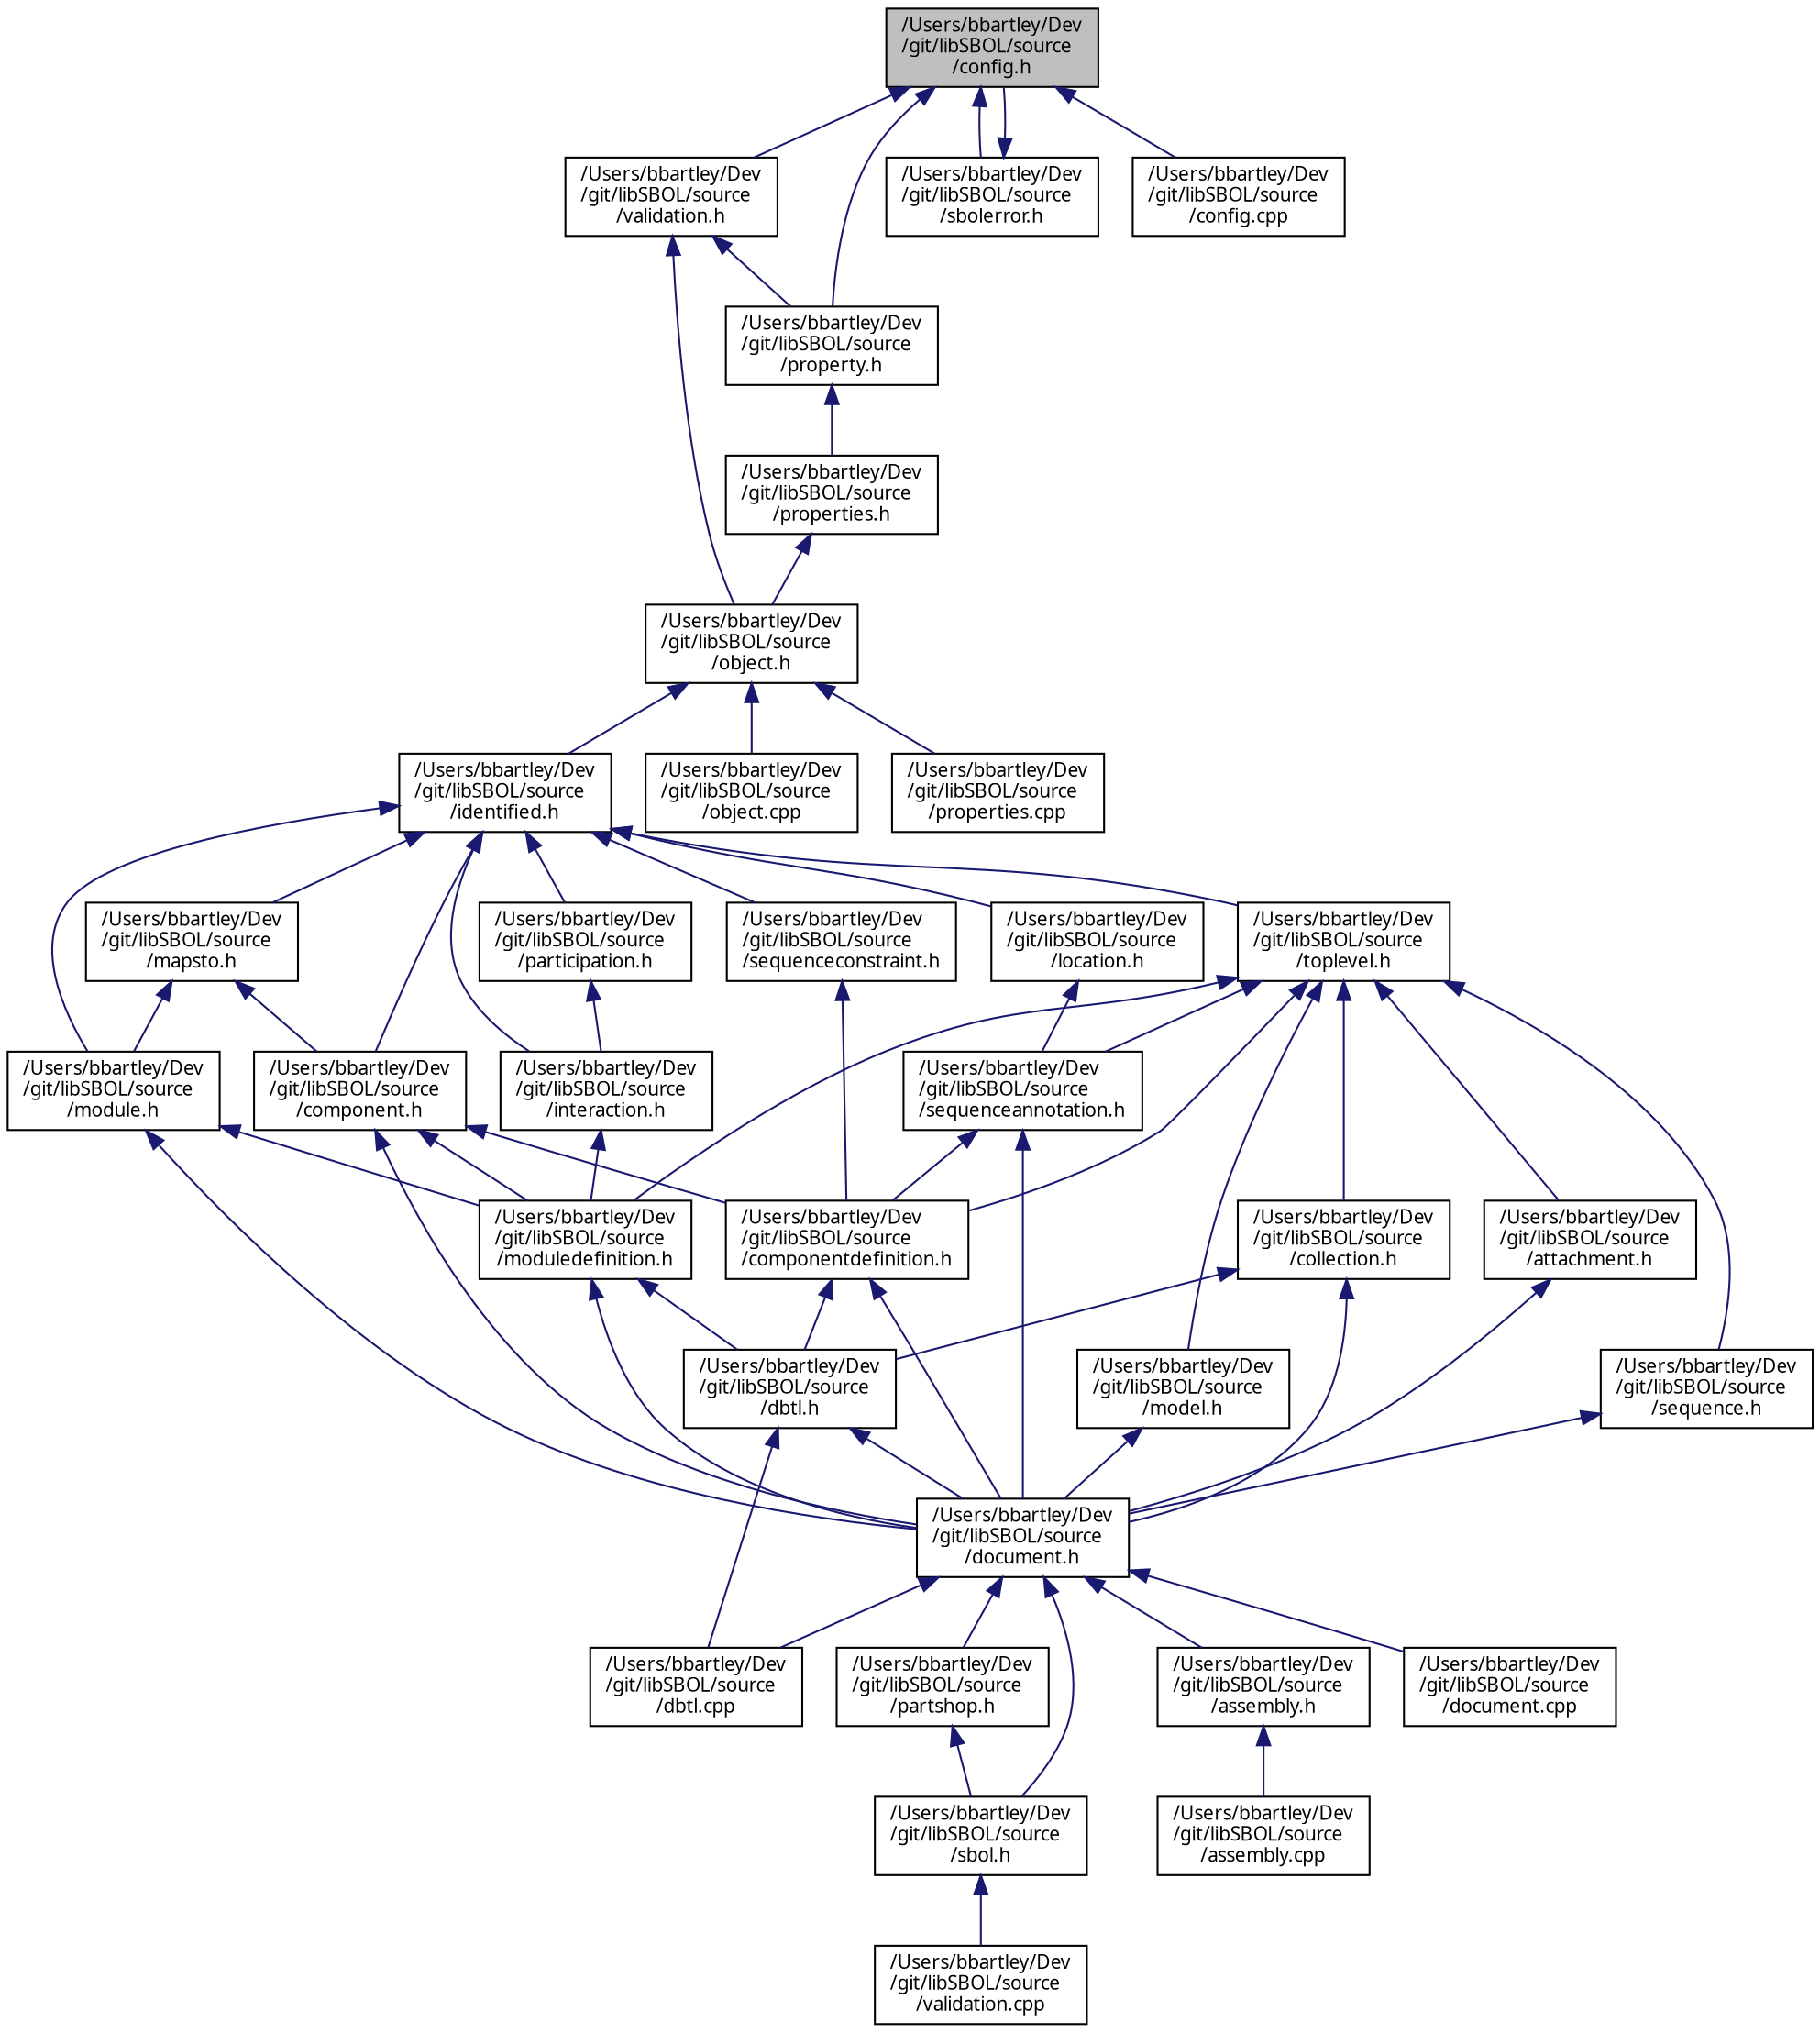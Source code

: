 digraph "/Users/bbartley/Dev/git/libSBOL/source/config.h"
{
  edge [fontname="FreeSans.ttf",fontsize="10",labelfontname="FreeSans.ttf",labelfontsize="10"];
  node [fontname="FreeSans.ttf",fontsize="10",shape=record];
  Node8 [label="/Users/bbartley/Dev\l/git/libSBOL/source\l/config.h",height=0.2,width=0.4,color="black", fillcolor="grey75", style="filled", fontcolor="black"];
  Node8 -> Node9 [dir="back",color="midnightblue",fontsize="10",style="solid",fontname="FreeSans.ttf"];
  Node9 [label="/Users/bbartley/Dev\l/git/libSBOL/source\l/validation.h",height=0.2,width=0.4,color="black", fillcolor="white", style="filled",URL="$validation_8h.html",tooltip="Validation rules. "];
  Node9 -> Node10 [dir="back",color="midnightblue",fontsize="10",style="solid",fontname="FreeSans.ttf"];
  Node10 [label="/Users/bbartley/Dev\l/git/libSBOL/source\l/object.h",height=0.2,width=0.4,color="black", fillcolor="white", style="filled",URL="$object_8h.html",tooltip="SBOLObject class (a low-level, abstract class) "];
  Node10 -> Node11 [dir="back",color="midnightblue",fontsize="10",style="solid",fontname="FreeSans.ttf"];
  Node11 [label="/Users/bbartley/Dev\l/git/libSBOL/source\l/identified.h",height=0.2,width=0.4,color="black", fillcolor="white", style="filled",URL="$identified_8h.html",tooltip="Identified class. "];
  Node11 -> Node12 [dir="back",color="midnightblue",fontsize="10",style="solid",fontname="FreeSans.ttf"];
  Node12 [label="/Users/bbartley/Dev\l/git/libSBOL/source\l/toplevel.h",height=0.2,width=0.4,color="black", fillcolor="white", style="filled",URL="$toplevel_8h.html",tooltip="TopLevel class. "];
  Node12 -> Node13 [dir="back",color="midnightblue",fontsize="10",style="solid",fontname="FreeSans.ttf"];
  Node13 [label="/Users/bbartley/Dev\l/git/libSBOL/source\l/componentdefinition.h",height=0.2,width=0.4,color="black", fillcolor="white", style="filled",URL="$componentdefinition_8h.html",tooltip="ComponentDefinition class. "];
  Node13 -> Node14 [dir="back",color="midnightblue",fontsize="10",style="solid",fontname="FreeSans.ttf"];
  Node14 [label="/Users/bbartley/Dev\l/git/libSBOL/source\l/document.h",height=0.2,width=0.4,color="black", fillcolor="white", style="filled",URL="$document_8h.html",tooltip="Document class, serialization method, and some low-level accessor methods. "];
  Node14 -> Node15 [dir="back",color="midnightblue",fontsize="10",style="solid",fontname="FreeSans.ttf"];
  Node15 [label="/Users/bbartley/Dev\l/git/libSBOL/source\l/assembly.h",height=0.2,width=0.4,color="black", fillcolor="white", style="filled",URL="$assembly_8h.html",tooltip="Convenience methods for manipulating primary sequence structure. "];
  Node15 -> Node16 [dir="back",color="midnightblue",fontsize="10",style="solid",fontname="FreeSans.ttf"];
  Node16 [label="/Users/bbartley/Dev\l/git/libSBOL/source\l/assembly.cpp",height=0.2,width=0.4,color="black", fillcolor="white", style="filled",URL="$assembly_8cpp.html",tooltip="Convenience methods for manipulating primary sequence structure. "];
  Node14 -> Node17 [dir="back",color="midnightblue",fontsize="10",style="solid",fontname="FreeSans.ttf"];
  Node17 [label="/Users/bbartley/Dev\l/git/libSBOL/source\l/dbtl.cpp",height=0.2,width=0.4,color="black", fillcolor="white", style="filled",URL="$dbtl_8cpp.html",tooltip="Methods for Design-Build-Test classes. "];
  Node14 -> Node18 [dir="back",color="midnightblue",fontsize="10",style="solid",fontname="FreeSans.ttf"];
  Node18 [label="/Users/bbartley/Dev\l/git/libSBOL/source\l/document.cpp",height=0.2,width=0.4,color="black", fillcolor="white", style="filled",URL="$document_8cpp.html",tooltip="Document class, serialization method, and some low-level accessor methods. "];
  Node14 -> Node19 [dir="back",color="midnightblue",fontsize="10",style="solid",fontname="FreeSans.ttf"];
  Node19 [label="/Users/bbartley/Dev\l/git/libSBOL/source\l/partshop.h",height=0.2,width=0.4,color="black", fillcolor="white", style="filled",URL="$partshop_8h.html",tooltip="API front-end for online bioparts repositories. "];
  Node19 -> Node20 [dir="back",color="midnightblue",fontsize="10",style="solid",fontname="FreeSans.ttf"];
  Node20 [label="/Users/bbartley/Dev\l/git/libSBOL/source\l/sbol.h",height=0.2,width=0.4,color="black", fillcolor="white", style="filled",URL="$sbol_8h.html",tooltip="Import this header to access the libSBOL API. "];
  Node20 -> Node21 [dir="back",color="midnightblue",fontsize="10",style="solid",fontname="FreeSans.ttf"];
  Node21 [label="/Users/bbartley/Dev\l/git/libSBOL/source\l/validation.cpp",height=0.2,width=0.4,color="black", fillcolor="white", style="filled",URL="$validation_8cpp.html",tooltip="Validation rules. "];
  Node14 -> Node20 [dir="back",color="midnightblue",fontsize="10",style="solid",fontname="FreeSans.ttf"];
  Node13 -> Node22 [dir="back",color="midnightblue",fontsize="10",style="solid",fontname="FreeSans.ttf"];
  Node22 [label="/Users/bbartley/Dev\l/git/libSBOL/source\l/dbtl.h",height=0.2,width=0.4,color="black", fillcolor="white", style="filled",URL="$dbtl_8h.html",tooltip="Contains the interface for Design-Build-Test classes. "];
  Node22 -> Node14 [dir="back",color="midnightblue",fontsize="10",style="solid",fontname="FreeSans.ttf"];
  Node22 -> Node17 [dir="back",color="midnightblue",fontsize="10",style="solid",fontname="FreeSans.ttf"];
  Node12 -> Node23 [dir="back",color="midnightblue",fontsize="10",style="solid",fontname="FreeSans.ttf"];
  Node23 [label="/Users/bbartley/Dev\l/git/libSBOL/source\l/sequenceannotation.h",height=0.2,width=0.4,color="black", fillcolor="white", style="filled",URL="$sequenceannotation_8h.html",tooltip="SequenceAnnotation class. "];
  Node23 -> Node13 [dir="back",color="midnightblue",fontsize="10",style="solid",fontname="FreeSans.ttf"];
  Node23 -> Node14 [dir="back",color="midnightblue",fontsize="10",style="solid",fontname="FreeSans.ttf"];
  Node12 -> Node24 [dir="back",color="midnightblue",fontsize="10",style="solid",fontname="FreeSans.ttf"];
  Node24 [label="/Users/bbartley/Dev\l/git/libSBOL/source\l/sequence.h",height=0.2,width=0.4,color="black", fillcolor="white", style="filled",URL="$sequence_8h.html",tooltip="Sequence class. "];
  Node24 -> Node14 [dir="back",color="midnightblue",fontsize="10",style="solid",fontname="FreeSans.ttf"];
  Node12 -> Node25 [dir="back",color="midnightblue",fontsize="10",style="solid",fontname="FreeSans.ttf"];
  Node25 [label="/Users/bbartley/Dev\l/git/libSBOL/source\l/moduledefinition.h",height=0.2,width=0.4,color="black", fillcolor="white", style="filled",URL="$moduledefinition_8h.html",tooltip="ModuleDefinition class. "];
  Node25 -> Node14 [dir="back",color="midnightblue",fontsize="10",style="solid",fontname="FreeSans.ttf"];
  Node25 -> Node22 [dir="back",color="midnightblue",fontsize="10",style="solid",fontname="FreeSans.ttf"];
  Node12 -> Node26 [dir="back",color="midnightblue",fontsize="10",style="solid",fontname="FreeSans.ttf"];
  Node26 [label="/Users/bbartley/Dev\l/git/libSBOL/source\l/model.h",height=0.2,width=0.4,color="black", fillcolor="white", style="filled",URL="$model_8h.html",tooltip="Model class. "];
  Node26 -> Node14 [dir="back",color="midnightblue",fontsize="10",style="solid",fontname="FreeSans.ttf"];
  Node12 -> Node27 [dir="back",color="midnightblue",fontsize="10",style="solid",fontname="FreeSans.ttf"];
  Node27 [label="/Users/bbartley/Dev\l/git/libSBOL/source\l/collection.h",height=0.2,width=0.4,color="black", fillcolor="white", style="filled",URL="$collection_8h.html",tooltip="Collection class. "];
  Node27 -> Node14 [dir="back",color="midnightblue",fontsize="10",style="solid",fontname="FreeSans.ttf"];
  Node27 -> Node22 [dir="back",color="midnightblue",fontsize="10",style="solid",fontname="FreeSans.ttf"];
  Node12 -> Node28 [dir="back",color="midnightblue",fontsize="10",style="solid",fontname="FreeSans.ttf"];
  Node28 [label="/Users/bbartley/Dev\l/git/libSBOL/source\l/attachment.h",height=0.2,width=0.4,color="black", fillcolor="white", style="filled",URL="$attachment_8h.html",tooltip="Attachment class. "];
  Node28 -> Node14 [dir="back",color="midnightblue",fontsize="10",style="solid",fontname="FreeSans.ttf"];
  Node11 -> Node29 [dir="back",color="midnightblue",fontsize="10",style="solid",fontname="FreeSans.ttf"];
  Node29 [label="/Users/bbartley/Dev\l/git/libSBOL/source\l/component.h",height=0.2,width=0.4,color="black", fillcolor="white", style="filled",URL="$component_8h.html",tooltip="ComponentInstance, Component, and FunctionalComponent classes. "];
  Node29 -> Node13 [dir="back",color="midnightblue",fontsize="10",style="solid",fontname="FreeSans.ttf"];
  Node29 -> Node14 [dir="back",color="midnightblue",fontsize="10",style="solid",fontname="FreeSans.ttf"];
  Node29 -> Node25 [dir="back",color="midnightblue",fontsize="10",style="solid",fontname="FreeSans.ttf"];
  Node11 -> Node30 [dir="back",color="midnightblue",fontsize="10",style="solid",fontname="FreeSans.ttf"];
  Node30 [label="/Users/bbartley/Dev\l/git/libSBOL/source\l/mapsto.h",height=0.2,width=0.4,color="black", fillcolor="white", style="filled",URL="$mapsto_8h.html",tooltip="MapsTo class. "];
  Node30 -> Node29 [dir="back",color="midnightblue",fontsize="10",style="solid",fontname="FreeSans.ttf"];
  Node30 -> Node31 [dir="back",color="midnightblue",fontsize="10",style="solid",fontname="FreeSans.ttf"];
  Node31 [label="/Users/bbartley/Dev\l/git/libSBOL/source\l/module.h",height=0.2,width=0.4,color="black", fillcolor="white", style="filled",URL="$module_8h.html",tooltip="Module class. "];
  Node31 -> Node25 [dir="back",color="midnightblue",fontsize="10",style="solid",fontname="FreeSans.ttf"];
  Node31 -> Node14 [dir="back",color="midnightblue",fontsize="10",style="solid",fontname="FreeSans.ttf"];
  Node11 -> Node32 [dir="back",color="midnightblue",fontsize="10",style="solid",fontname="FreeSans.ttf"];
  Node32 [label="/Users/bbartley/Dev\l/git/libSBOL/source\l/location.h",height=0.2,width=0.4,color="black", fillcolor="white", style="filled",URL="$location_8h.html",tooltip="Location, Cut, Range, and GenericLocation classes. "];
  Node32 -> Node23 [dir="back",color="midnightblue",fontsize="10",style="solid",fontname="FreeSans.ttf"];
  Node11 -> Node33 [dir="back",color="midnightblue",fontsize="10",style="solid",fontname="FreeSans.ttf"];
  Node33 [label="/Users/bbartley/Dev\l/git/libSBOL/source\l/sequenceconstraint.h",height=0.2,width=0.4,color="black", fillcolor="white", style="filled",URL="$sequenceconstraint_8h.html",tooltip="SequenceConstraint class. "];
  Node33 -> Node13 [dir="back",color="midnightblue",fontsize="10",style="solid",fontname="FreeSans.ttf"];
  Node11 -> Node31 [dir="back",color="midnightblue",fontsize="10",style="solid",fontname="FreeSans.ttf"];
  Node11 -> Node34 [dir="back",color="midnightblue",fontsize="10",style="solid",fontname="FreeSans.ttf"];
  Node34 [label="/Users/bbartley/Dev\l/git/libSBOL/source\l/interaction.h",height=0.2,width=0.4,color="black", fillcolor="white", style="filled",URL="$interaction_8h.html",tooltip="Interaction class. "];
  Node34 -> Node25 [dir="back",color="midnightblue",fontsize="10",style="solid",fontname="FreeSans.ttf"];
  Node11 -> Node35 [dir="back",color="midnightblue",fontsize="10",style="solid",fontname="FreeSans.ttf"];
  Node35 [label="/Users/bbartley/Dev\l/git/libSBOL/source\l/participation.h",height=0.2,width=0.4,color="black", fillcolor="white", style="filled",URL="$participation_8h.html",tooltip="Participation class. "];
  Node35 -> Node34 [dir="back",color="midnightblue",fontsize="10",style="solid",fontname="FreeSans.ttf"];
  Node10 -> Node36 [dir="back",color="midnightblue",fontsize="10",style="solid",fontname="FreeSans.ttf"];
  Node36 [label="/Users/bbartley/Dev\l/git/libSBOL/source\l/object.cpp",height=0.2,width=0.4,color="black", fillcolor="white", style="filled",URL="$object_8cpp.html",tooltip="SBOLObject class (a low-level, abstract class) "];
  Node10 -> Node37 [dir="back",color="midnightblue",fontsize="10",style="solid",fontname="FreeSans.ttf"];
  Node37 [label="/Users/bbartley/Dev\l/git/libSBOL/source\l/properties.cpp",height=0.2,width=0.4,color="black", fillcolor="white", style="filled",URL="$properties_8cpp.html",tooltip="Property template classes (eg, TextProperty, URIProperty, IntProperty) "];
  Node9 -> Node38 [dir="back",color="midnightblue",fontsize="10",style="solid",fontname="FreeSans.ttf"];
  Node38 [label="/Users/bbartley/Dev\l/git/libSBOL/source\l/property.h",height=0.2,width=0.4,color="black", fillcolor="white", style="filled",URL="$property_8h.html",tooltip="Property template classes (eg, TextProperty, URIProperty, IntProperty) "];
  Node38 -> Node39 [dir="back",color="midnightblue",fontsize="10",style="solid",fontname="FreeSans.ttf"];
  Node39 [label="/Users/bbartley/Dev\l/git/libSBOL/source\l/properties.h",height=0.2,width=0.4,color="black", fillcolor="white", style="filled",URL="$properties_8h.html",tooltip="Property template classes (eg, TextProperty, URIProperty, IntProperty) "];
  Node39 -> Node10 [dir="back",color="midnightblue",fontsize="10",style="solid",fontname="FreeSans.ttf"];
  Node8 -> Node40 [dir="back",color="midnightblue",fontsize="10",style="solid",fontname="FreeSans.ttf"];
  Node40 [label="/Users/bbartley/Dev\l/git/libSBOL/source\l/sbolerror.h",height=0.2,width=0.4,color="black", fillcolor="white", style="filled",URL="$sbolerror_8h.html",tooltip="SBOLError class and error codes. "];
  Node40 -> Node8 [dir="back",color="midnightblue",fontsize="10",style="solid",fontname="FreeSans.ttf"];
  Node8 -> Node38 [dir="back",color="midnightblue",fontsize="10",style="solid",fontname="FreeSans.ttf"];
  Node8 -> Node41 [dir="back",color="midnightblue",fontsize="10",style="solid",fontname="FreeSans.ttf"];
  Node41 [label="/Users/bbartley/Dev\l/git/libSBOL/source\l/config.cpp",height=0.2,width=0.4,color="black", fillcolor="white", style="filled",URL="$config_8cpp.html",tooltip="Global library options and configuration methods. "];
}
